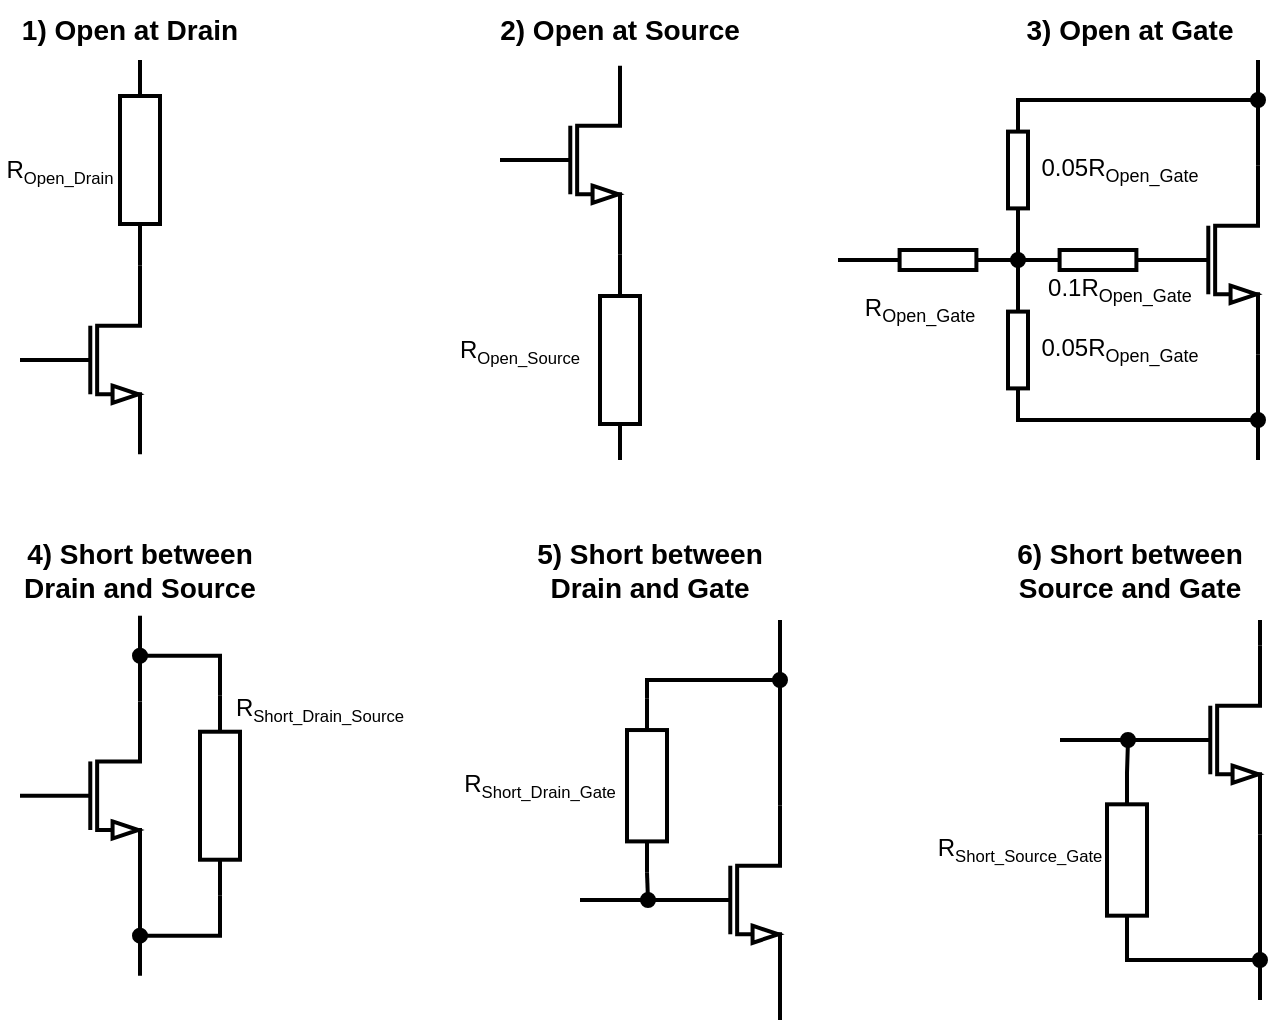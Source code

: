 <mxfile version="26.0.9">
  <diagram name="Page-1" id="jGc9hyPKfOM49vQ5cO8Z">
    <mxGraphModel dx="702" dy="838" grid="1" gridSize="10" guides="1" tooltips="1" connect="1" arrows="1" fold="1" page="1" pageScale="1" pageWidth="827" pageHeight="1169" math="0" shadow="0">
      <root>
        <mxCell id="0" />
        <mxCell id="1" parent="0" />
        <mxCell id="lE053yTTEMvZ7GaWNHRF-1" value="" style="pointerEvents=1;verticalLabelPosition=bottom;shadow=0;dashed=0;align=center;html=1;verticalAlign=top;shape=mxgraph.electrical.resistors.resistor_1;rotation=-90;strokeWidth=2;" vertex="1" parent="1">
          <mxGeometry x="110" y="240" width="100" height="20" as="geometry" />
        </mxCell>
        <mxCell id="lE053yTTEMvZ7GaWNHRF-2" value="" style="verticalLabelPosition=bottom;shadow=0;dashed=0;align=center;html=1;verticalAlign=top;shape=mxgraph.electrical.transistors.nmos;pointerEvents=1;strokeWidth=2;" vertex="1" parent="1">
          <mxGeometry x="100" y="300" width="60" height="100" as="geometry" />
        </mxCell>
        <mxCell id="lE053yTTEMvZ7GaWNHRF-3" style="edgeStyle=orthogonalEdgeStyle;rounded=0;orthogonalLoop=1;jettySize=auto;html=1;exitX=0;exitY=0.5;exitDx=0;exitDy=0;exitPerimeter=0;entryX=1;entryY=0;entryDx=0;entryDy=0;entryPerimeter=0;endArrow=none;startFill=0;strokeWidth=2;" edge="1" parent="1" source="lE053yTTEMvZ7GaWNHRF-1" target="lE053yTTEMvZ7GaWNHRF-2">
          <mxGeometry relative="1" as="geometry" />
        </mxCell>
        <mxCell id="lE053yTTEMvZ7GaWNHRF-4" value="R&lt;span style=&quot;font-size: 10px;&quot;&gt;&lt;sub&gt;Open_Drain&lt;/sub&gt;&lt;/span&gt;" style="text;html=1;align=center;verticalAlign=middle;whiteSpace=wrap;rounded=0;strokeWidth=2;" vertex="1" parent="1">
          <mxGeometry x="90" y="240" width="60" height="30" as="geometry" />
        </mxCell>
        <mxCell id="lE053yTTEMvZ7GaWNHRF-9" value="" style="pointerEvents=1;verticalLabelPosition=bottom;shadow=0;dashed=0;align=center;html=1;verticalAlign=top;shape=mxgraph.electrical.resistors.resistor_1;rotation=-90;strokeWidth=2;" vertex="1" parent="1">
          <mxGeometry x="350" y="340" width="100" height="20" as="geometry" />
        </mxCell>
        <mxCell id="lE053yTTEMvZ7GaWNHRF-10" value="" style="verticalLabelPosition=bottom;shadow=0;dashed=0;align=center;html=1;verticalAlign=top;shape=mxgraph.electrical.transistors.nmos;pointerEvents=1;strokeWidth=2;" vertex="1" parent="1">
          <mxGeometry x="340" y="200" width="60" height="100" as="geometry" />
        </mxCell>
        <mxCell id="lE053yTTEMvZ7GaWNHRF-12" value="R&lt;span style=&quot;font-size: 10px;&quot;&gt;&lt;sub&gt;Open_Source&lt;/sub&gt;&lt;/span&gt;" style="text;html=1;align=center;verticalAlign=middle;whiteSpace=wrap;rounded=0;strokeWidth=2;" vertex="1" parent="1">
          <mxGeometry x="320" y="330" width="60" height="30" as="geometry" />
        </mxCell>
        <mxCell id="lE053yTTEMvZ7GaWNHRF-13" style="edgeStyle=orthogonalEdgeStyle;rounded=0;orthogonalLoop=1;jettySize=auto;html=1;exitX=1;exitY=0.5;exitDx=0;exitDy=0;exitPerimeter=0;entryX=1;entryY=1;entryDx=0;entryDy=0;entryPerimeter=0;endArrow=none;startFill=0;strokeWidth=2;" edge="1" parent="1" source="lE053yTTEMvZ7GaWNHRF-9" target="lE053yTTEMvZ7GaWNHRF-10">
          <mxGeometry relative="1" as="geometry" />
        </mxCell>
        <mxCell id="lE053yTTEMvZ7GaWNHRF-22" style="edgeStyle=orthogonalEdgeStyle;rounded=0;orthogonalLoop=1;jettySize=auto;html=1;exitX=1;exitY=0;exitDx=0;exitDy=0;exitPerimeter=0;endArrow=none;startFill=0;strokeWidth=2;" edge="1" parent="1" source="lE053yTTEMvZ7GaWNHRF-15">
          <mxGeometry relative="1" as="geometry">
            <mxPoint x="719" y="200" as="targetPoint" />
          </mxGeometry>
        </mxCell>
        <mxCell id="lE053yTTEMvZ7GaWNHRF-23" style="edgeStyle=orthogonalEdgeStyle;rounded=0;orthogonalLoop=1;jettySize=auto;html=1;exitX=1;exitY=1;exitDx=0;exitDy=0;exitPerimeter=0;endArrow=none;startFill=0;strokeWidth=2;" edge="1" parent="1" source="lE053yTTEMvZ7GaWNHRF-15">
          <mxGeometry relative="1" as="geometry">
            <mxPoint x="719" y="400" as="targetPoint" />
          </mxGeometry>
        </mxCell>
        <mxCell id="lE053yTTEMvZ7GaWNHRF-15" value="" style="verticalLabelPosition=bottom;shadow=0;dashed=0;align=center;html=1;verticalAlign=top;shape=mxgraph.electrical.transistors.nmos;pointerEvents=1;strokeWidth=2;" vertex="1" parent="1">
          <mxGeometry x="659" y="250" width="60" height="100" as="geometry" />
        </mxCell>
        <mxCell id="lE053yTTEMvZ7GaWNHRF-24" style="edgeStyle=orthogonalEdgeStyle;rounded=0;orthogonalLoop=1;jettySize=auto;html=1;exitX=1;exitY=0.5;exitDx=0;exitDy=0;exitPerimeter=0;endArrow=oval;endFill=1;strokeWidth=2;" edge="1" parent="1" source="lE053yTTEMvZ7GaWNHRF-18">
          <mxGeometry relative="1" as="geometry">
            <mxPoint x="719" y="220" as="targetPoint" />
            <mxPoint x="599" y="195" as="sourcePoint" />
            <Array as="points">
              <mxPoint x="599" y="220" />
              <mxPoint x="719" y="220" />
            </Array>
          </mxGeometry>
        </mxCell>
        <mxCell id="lE053yTTEMvZ7GaWNHRF-18" value="" style="pointerEvents=1;verticalLabelPosition=bottom;shadow=0;dashed=0;align=center;html=1;verticalAlign=top;shape=mxgraph.electrical.resistors.resistor_1;rotation=-90;strokeWidth=2;" vertex="1" parent="1">
          <mxGeometry x="569" y="250" width="60" height="10" as="geometry" />
        </mxCell>
        <mxCell id="lE053yTTEMvZ7GaWNHRF-25" style="edgeStyle=orthogonalEdgeStyle;rounded=0;orthogonalLoop=1;jettySize=auto;html=1;exitX=0;exitY=0.5;exitDx=0;exitDy=0;exitPerimeter=0;endArrow=oval;endFill=1;strokeWidth=2;" edge="1" parent="1" source="lE053yTTEMvZ7GaWNHRF-19">
          <mxGeometry relative="1" as="geometry">
            <mxPoint x="719" y="380" as="targetPoint" />
            <Array as="points">
              <mxPoint x="599" y="380" />
              <mxPoint x="719" y="380" />
            </Array>
          </mxGeometry>
        </mxCell>
        <mxCell id="lE053yTTEMvZ7GaWNHRF-19" value="" style="pointerEvents=1;verticalLabelPosition=bottom;shadow=0;dashed=0;align=center;html=1;verticalAlign=top;shape=mxgraph.electrical.resistors.resistor_1;rotation=-90;strokeWidth=2;" vertex="1" parent="1">
          <mxGeometry x="569" y="340" width="60" height="10" as="geometry" />
        </mxCell>
        <mxCell id="lE053yTTEMvZ7GaWNHRF-29" style="edgeStyle=orthogonalEdgeStyle;rounded=0;orthogonalLoop=1;jettySize=auto;html=1;exitX=1;exitY=0.5;exitDx=0;exitDy=0;exitPerimeter=0;endArrow=oval;endFill=1;strokeWidth=2;" edge="1" parent="1" source="lE053yTTEMvZ7GaWNHRF-20">
          <mxGeometry relative="1" as="geometry">
            <mxPoint x="599" y="300" as="targetPoint" />
          </mxGeometry>
        </mxCell>
        <mxCell id="lE053yTTEMvZ7GaWNHRF-20" value="" style="pointerEvents=1;verticalLabelPosition=bottom;shadow=0;dashed=0;align=center;html=1;verticalAlign=top;shape=mxgraph.electrical.resistors.resistor_1;rotation=-180;strokeWidth=2;" vertex="1" parent="1">
          <mxGeometry x="609" y="295" width="60" height="10" as="geometry" />
        </mxCell>
        <mxCell id="lE053yTTEMvZ7GaWNHRF-26" style="edgeStyle=orthogonalEdgeStyle;rounded=0;orthogonalLoop=1;jettySize=auto;html=1;exitX=1;exitY=0.5;exitDx=0;exitDy=0;exitPerimeter=0;endArrow=none;startFill=0;strokeWidth=2;" edge="1" parent="1" source="lE053yTTEMvZ7GaWNHRF-21">
          <mxGeometry relative="1" as="geometry">
            <mxPoint x="509" y="300" as="targetPoint" />
          </mxGeometry>
        </mxCell>
        <mxCell id="lE053yTTEMvZ7GaWNHRF-21" value="" style="pointerEvents=1;verticalLabelPosition=bottom;shadow=0;dashed=0;align=center;html=1;verticalAlign=top;shape=mxgraph.electrical.resistors.resistor_1;rotation=-180;strokeWidth=2;" vertex="1" parent="1">
          <mxGeometry x="529" y="295" width="60" height="10" as="geometry" />
        </mxCell>
        <mxCell id="lE053yTTEMvZ7GaWNHRF-27" style="edgeStyle=orthogonalEdgeStyle;rounded=0;orthogonalLoop=1;jettySize=auto;html=1;exitX=1;exitY=0.5;exitDx=0;exitDy=0;exitPerimeter=0;entryX=0;entryY=0.5;entryDx=0;entryDy=0;entryPerimeter=0;endArrow=none;startFill=0;strokeWidth=2;" edge="1" parent="1" source="lE053yTTEMvZ7GaWNHRF-19" target="lE053yTTEMvZ7GaWNHRF-18">
          <mxGeometry relative="1" as="geometry" />
        </mxCell>
        <mxCell id="lE053yTTEMvZ7GaWNHRF-28" style="edgeStyle=orthogonalEdgeStyle;rounded=0;orthogonalLoop=1;jettySize=auto;html=1;exitX=1;exitY=0.5;exitDx=0;exitDy=0;exitPerimeter=0;entryX=0;entryY=0.5;entryDx=0;entryDy=0;entryPerimeter=0;endArrow=none;startFill=0;strokeWidth=2;" edge="1" parent="1" source="lE053yTTEMvZ7GaWNHRF-20" target="lE053yTTEMvZ7GaWNHRF-21">
          <mxGeometry relative="1" as="geometry" />
        </mxCell>
        <mxCell id="lE053yTTEMvZ7GaWNHRF-39" style="edgeStyle=orthogonalEdgeStyle;rounded=0;orthogonalLoop=1;jettySize=auto;html=1;exitX=1;exitY=0.5;exitDx=0;exitDy=0;exitPerimeter=0;endArrow=oval;endFill=1;strokeWidth=2;" edge="1" parent="1" source="lE053yTTEMvZ7GaWNHRF-30">
          <mxGeometry relative="1" as="geometry">
            <mxPoint x="160" y="497.86" as="targetPoint" />
            <Array as="points">
              <mxPoint x="200" y="497.86" />
            </Array>
          </mxGeometry>
        </mxCell>
        <mxCell id="lE053yTTEMvZ7GaWNHRF-41" style="edgeStyle=orthogonalEdgeStyle;rounded=0;orthogonalLoop=1;jettySize=auto;html=1;exitX=0;exitY=0.5;exitDx=0;exitDy=0;exitPerimeter=0;endArrow=oval;endFill=1;strokeWidth=2;" edge="1" parent="1" source="lE053yTTEMvZ7GaWNHRF-30">
          <mxGeometry relative="1" as="geometry">
            <mxPoint x="160" y="637.86" as="targetPoint" />
            <Array as="points">
              <mxPoint x="200" y="637.86" />
              <mxPoint x="160" y="637.86" />
            </Array>
          </mxGeometry>
        </mxCell>
        <mxCell id="lE053yTTEMvZ7GaWNHRF-30" value="" style="pointerEvents=1;verticalLabelPosition=bottom;shadow=0;dashed=0;align=center;html=1;verticalAlign=top;shape=mxgraph.electrical.resistors.resistor_1;rotation=-90;strokeWidth=2;" vertex="1" parent="1">
          <mxGeometry x="150" y="557.86" width="100" height="20" as="geometry" />
        </mxCell>
        <mxCell id="lE053yTTEMvZ7GaWNHRF-37" style="edgeStyle=orthogonalEdgeStyle;rounded=0;orthogonalLoop=1;jettySize=auto;html=1;exitX=1;exitY=0;exitDx=0;exitDy=0;exitPerimeter=0;endArrow=none;startFill=0;strokeWidth=2;" edge="1" parent="1" source="lE053yTTEMvZ7GaWNHRF-31">
          <mxGeometry relative="1" as="geometry">
            <mxPoint x="160" y="477.86" as="targetPoint" />
          </mxGeometry>
        </mxCell>
        <mxCell id="lE053yTTEMvZ7GaWNHRF-38" style="edgeStyle=orthogonalEdgeStyle;rounded=0;orthogonalLoop=1;jettySize=auto;html=1;exitX=1;exitY=1;exitDx=0;exitDy=0;exitPerimeter=0;endArrow=none;startFill=0;strokeWidth=2;" edge="1" parent="1" source="lE053yTTEMvZ7GaWNHRF-31">
          <mxGeometry relative="1" as="geometry">
            <mxPoint x="160" y="657.86" as="targetPoint" />
            <Array as="points">
              <mxPoint x="160" y="597.86" />
              <mxPoint x="160" y="597.86" />
            </Array>
          </mxGeometry>
        </mxCell>
        <mxCell id="lE053yTTEMvZ7GaWNHRF-31" value="" style="verticalLabelPosition=bottom;shadow=0;dashed=0;align=center;html=1;verticalAlign=top;shape=mxgraph.electrical.transistors.nmos;pointerEvents=1;strokeWidth=2;" vertex="1" parent="1">
          <mxGeometry x="100" y="517.86" width="60" height="100" as="geometry" />
        </mxCell>
        <mxCell id="lE053yTTEMvZ7GaWNHRF-33" value="R&lt;span style=&quot;vertical-align: sub; background-color: transparent; color: light-dark(rgb(0, 0, 0), rgb(255, 255, 255));&quot;&gt;&lt;font style=&quot;font-size: 8.333px;&quot;&gt;Short_Drain_Source&lt;/font&gt;&lt;/span&gt;" style="text;html=1;align=center;verticalAlign=middle;whiteSpace=wrap;rounded=0;strokeWidth=2;" vertex="1" parent="1">
          <mxGeometry x="220" y="510" width="60" height="30" as="geometry" />
        </mxCell>
        <mxCell id="lE053yTTEMvZ7GaWNHRF-42" style="edgeStyle=orthogonalEdgeStyle;rounded=0;orthogonalLoop=1;jettySize=auto;html=1;exitX=1;exitY=0.5;exitDx=0;exitDy=0;exitPerimeter=0;endArrow=oval;endFill=1;strokeWidth=2;" edge="1" parent="1" source="lE053yTTEMvZ7GaWNHRF-44">
          <mxGeometry relative="1" as="geometry">
            <mxPoint x="480" y="510" as="targetPoint" />
            <Array as="points">
              <mxPoint x="414" y="510" />
              <mxPoint x="480" y="510" />
            </Array>
          </mxGeometry>
        </mxCell>
        <mxCell id="lE053yTTEMvZ7GaWNHRF-52" style="edgeStyle=orthogonalEdgeStyle;rounded=0;orthogonalLoop=1;jettySize=auto;html=1;exitX=0;exitY=0.5;exitDx=0;exitDy=0;exitPerimeter=0;endArrow=oval;endFill=1;strokeWidth=2;" edge="1" parent="1" source="lE053yTTEMvZ7GaWNHRF-44">
          <mxGeometry relative="1" as="geometry">
            <mxPoint x="414" y="620" as="targetPoint" />
          </mxGeometry>
        </mxCell>
        <mxCell id="lE053yTTEMvZ7GaWNHRF-44" value="" style="pointerEvents=1;verticalLabelPosition=bottom;shadow=0;dashed=0;align=center;html=1;verticalAlign=top;shape=mxgraph.electrical.resistors.resistor_1;rotation=-90;strokeWidth=2;" vertex="1" parent="1">
          <mxGeometry x="370" y="552.86" width="87" height="20" as="geometry" />
        </mxCell>
        <mxCell id="lE053yTTEMvZ7GaWNHRF-45" style="edgeStyle=orthogonalEdgeStyle;rounded=0;orthogonalLoop=1;jettySize=auto;html=1;exitX=1;exitY=0;exitDx=0;exitDy=0;exitPerimeter=0;endArrow=none;startFill=0;strokeWidth=2;" edge="1" parent="1" source="lE053yTTEMvZ7GaWNHRF-47">
          <mxGeometry relative="1" as="geometry">
            <mxPoint x="480" y="480" as="targetPoint" />
            <Array as="points">
              <mxPoint x="480" y="540" />
              <mxPoint x="480" y="540" />
            </Array>
          </mxGeometry>
        </mxCell>
        <mxCell id="lE053yTTEMvZ7GaWNHRF-46" style="edgeStyle=orthogonalEdgeStyle;rounded=0;orthogonalLoop=1;jettySize=auto;html=1;exitX=1;exitY=1;exitDx=0;exitDy=0;exitPerimeter=0;endArrow=none;startFill=0;strokeWidth=2;" edge="1" parent="1" source="lE053yTTEMvZ7GaWNHRF-47">
          <mxGeometry relative="1" as="geometry">
            <mxPoint x="480" y="680" as="targetPoint" />
            <Array as="points">
              <mxPoint x="480" y="650" />
              <mxPoint x="480" y="650" />
            </Array>
          </mxGeometry>
        </mxCell>
        <mxCell id="lE053yTTEMvZ7GaWNHRF-51" style="edgeStyle=orthogonalEdgeStyle;rounded=0;orthogonalLoop=1;jettySize=auto;html=1;exitX=0;exitY=0.5;exitDx=0;exitDy=0;exitPerimeter=0;endArrow=none;startFill=0;strokeWidth=2;" edge="1" parent="1" source="lE053yTTEMvZ7GaWNHRF-47">
          <mxGeometry relative="1" as="geometry">
            <mxPoint x="380" y="620" as="targetPoint" />
          </mxGeometry>
        </mxCell>
        <mxCell id="lE053yTTEMvZ7GaWNHRF-47" value="" style="verticalLabelPosition=bottom;shadow=0;dashed=0;align=center;html=1;verticalAlign=top;shape=mxgraph.electrical.transistors.nmos;pointerEvents=1;strokeWidth=2;" vertex="1" parent="1">
          <mxGeometry x="420" y="570" width="60" height="100" as="geometry" />
        </mxCell>
        <mxCell id="lE053yTTEMvZ7GaWNHRF-48" value="R&lt;span style=&quot;vertical-align: sub; background-color: transparent; color: light-dark(rgb(0, 0, 0), rgb(255, 255, 255));&quot;&gt;&lt;font style=&quot;font-size: 8.333px;&quot;&gt;Short_Drain_Gate&lt;/font&gt;&lt;/span&gt;" style="text;html=1;align=center;verticalAlign=middle;whiteSpace=wrap;rounded=0;strokeWidth=2;" vertex="1" parent="1">
          <mxGeometry x="330" y="547.86" width="60" height="30" as="geometry" />
        </mxCell>
        <mxCell id="lE053yTTEMvZ7GaWNHRF-53" style="edgeStyle=orthogonalEdgeStyle;rounded=0;orthogonalLoop=1;jettySize=auto;html=1;exitX=1;exitY=0.5;exitDx=0;exitDy=0;exitPerimeter=0;endArrow=oval;endFill=1;strokeWidth=2;" edge="1" parent="1" source="lE053yTTEMvZ7GaWNHRF-55">
          <mxGeometry relative="1" as="geometry">
            <mxPoint x="720" y="650" as="targetPoint" />
            <Array as="points">
              <mxPoint x="654" y="650" />
              <mxPoint x="720" y="650" />
            </Array>
          </mxGeometry>
        </mxCell>
        <mxCell id="lE053yTTEMvZ7GaWNHRF-54" style="edgeStyle=orthogonalEdgeStyle;rounded=0;orthogonalLoop=1;jettySize=auto;html=1;exitX=0;exitY=0.5;exitDx=0;exitDy=0;exitPerimeter=0;endArrow=oval;endFill=1;strokeWidth=2;" edge="1" parent="1" source="lE053yTTEMvZ7GaWNHRF-55">
          <mxGeometry relative="1" as="geometry">
            <mxPoint x="654" y="540" as="targetPoint" />
          </mxGeometry>
        </mxCell>
        <mxCell id="lE053yTTEMvZ7GaWNHRF-55" value="" style="pointerEvents=1;verticalLabelPosition=bottom;shadow=0;dashed=0;align=center;html=1;verticalAlign=top;shape=mxgraph.electrical.resistors.resistor_1;rotation=90;strokeWidth=2;" vertex="1" parent="1">
          <mxGeometry x="610" y="590" width="87" height="20" as="geometry" />
        </mxCell>
        <mxCell id="lE053yTTEMvZ7GaWNHRF-56" style="edgeStyle=orthogonalEdgeStyle;rounded=0;orthogonalLoop=1;jettySize=auto;html=1;exitX=1;exitY=0;exitDx=0;exitDy=0;exitPerimeter=0;endArrow=none;startFill=0;entryX=1;entryY=0;entryDx=0;entryDy=0;entryPerimeter=0;strokeWidth=2;" edge="1" parent="1" source="lE053yTTEMvZ7GaWNHRF-59" target="lE053yTTEMvZ7GaWNHRF-59">
          <mxGeometry relative="1" as="geometry">
            <mxPoint x="720" y="480" as="targetPoint" />
            <Array as="points" />
          </mxGeometry>
        </mxCell>
        <mxCell id="lE053yTTEMvZ7GaWNHRF-57" style="edgeStyle=orthogonalEdgeStyle;rounded=0;orthogonalLoop=1;jettySize=auto;html=1;exitX=1;exitY=1;exitDx=0;exitDy=0;exitPerimeter=0;endArrow=none;startFill=0;strokeWidth=2;" edge="1" parent="1" source="lE053yTTEMvZ7GaWNHRF-59">
          <mxGeometry relative="1" as="geometry">
            <mxPoint x="720" y="670" as="targetPoint" />
            <Array as="points">
              <mxPoint x="720" y="650" />
              <mxPoint x="720" y="650" />
            </Array>
          </mxGeometry>
        </mxCell>
        <mxCell id="lE053yTTEMvZ7GaWNHRF-58" style="edgeStyle=orthogonalEdgeStyle;rounded=0;orthogonalLoop=1;jettySize=auto;html=1;exitX=0;exitY=0.5;exitDx=0;exitDy=0;exitPerimeter=0;endArrow=none;startFill=0;strokeWidth=2;" edge="1" parent="1" source="lE053yTTEMvZ7GaWNHRF-59">
          <mxGeometry relative="1" as="geometry">
            <mxPoint x="620" y="540" as="targetPoint" />
          </mxGeometry>
        </mxCell>
        <mxCell id="lE053yTTEMvZ7GaWNHRF-61" style="edgeStyle=orthogonalEdgeStyle;rounded=0;orthogonalLoop=1;jettySize=auto;html=1;exitX=1;exitY=0;exitDx=0;exitDy=0;exitPerimeter=0;endArrow=none;startFill=0;strokeWidth=2;" edge="1" parent="1" source="lE053yTTEMvZ7GaWNHRF-59">
          <mxGeometry relative="1" as="geometry">
            <mxPoint x="720" y="480" as="targetPoint" />
          </mxGeometry>
        </mxCell>
        <mxCell id="lE053yTTEMvZ7GaWNHRF-59" value="" style="verticalLabelPosition=bottom;shadow=0;dashed=0;align=center;html=1;verticalAlign=top;shape=mxgraph.electrical.transistors.nmos;pointerEvents=1;strokeWidth=2;" vertex="1" parent="1">
          <mxGeometry x="660" y="490" width="60" height="100" as="geometry" />
        </mxCell>
        <mxCell id="lE053yTTEMvZ7GaWNHRF-60" value="R&lt;span style=&quot;vertical-align: sub; background-color: transparent; color: light-dark(rgb(0, 0, 0), rgb(255, 255, 255));&quot;&gt;&lt;font style=&quot;font-size: 8.333px;&quot;&gt;Short_Source_Gate&lt;/font&gt;&lt;/span&gt;" style="text;html=1;align=center;verticalAlign=middle;whiteSpace=wrap;rounded=0;strokeWidth=2;" vertex="1" parent="1">
          <mxGeometry x="570" y="580" width="60" height="30" as="geometry" />
        </mxCell>
        <mxCell id="lE053yTTEMvZ7GaWNHRF-62" value="&lt;b&gt;&lt;font style=&quot;font-size: 14px;&quot;&gt;1) Open at Drain&lt;/font&gt;&lt;/b&gt;" style="text;html=1;align=center;verticalAlign=middle;whiteSpace=wrap;rounded=0;strokeWidth=2;" vertex="1" parent="1">
          <mxGeometry x="90" y="170" width="130" height="30" as="geometry" />
        </mxCell>
        <mxCell id="lE053yTTEMvZ7GaWNHRF-63" value="&lt;b&gt;&lt;font style=&quot;font-size: 14px;&quot;&gt;2) Open at Source&lt;/font&gt;&lt;/b&gt;" style="text;html=1;align=center;verticalAlign=middle;whiteSpace=wrap;rounded=0;strokeWidth=2;" vertex="1" parent="1">
          <mxGeometry x="335" y="170" width="130" height="30" as="geometry" />
        </mxCell>
        <mxCell id="lE053yTTEMvZ7GaWNHRF-64" value="&lt;b&gt;&lt;font style=&quot;font-size: 14px;&quot;&gt;3&lt;/font&gt;&lt;/b&gt;&lt;b style=&quot;background-color: transparent; color: light-dark(rgb(0, 0, 0), rgb(255, 255, 255));&quot;&gt;&lt;font style=&quot;font-size: 14px;&quot;&gt;) Open at Gate&lt;/font&gt;&lt;/b&gt;" style="text;html=1;align=center;verticalAlign=middle;whiteSpace=wrap;rounded=0;strokeWidth=2;" vertex="1" parent="1">
          <mxGeometry x="590" y="170" width="130" height="30" as="geometry" />
        </mxCell>
        <mxCell id="lE053yTTEMvZ7GaWNHRF-65" value="&lt;b&gt;&lt;font style=&quot;font-size: 14px;&quot;&gt;4) Short between Drain and Source&lt;/font&gt;&lt;/b&gt;" style="text;html=1;align=center;verticalAlign=middle;whiteSpace=wrap;rounded=0;strokeWidth=2;" vertex="1" parent="1">
          <mxGeometry x="95" y="440" width="130" height="30" as="geometry" />
        </mxCell>
        <mxCell id="lE053yTTEMvZ7GaWNHRF-67" value="&lt;b&gt;&lt;font style=&quot;font-size: 14px;&quot;&gt;5) Short between Drain and Gate&lt;/font&gt;&lt;/b&gt;" style="text;html=1;align=center;verticalAlign=middle;whiteSpace=wrap;rounded=0;strokeWidth=2;" vertex="1" parent="1">
          <mxGeometry x="350" y="440" width="130" height="30" as="geometry" />
        </mxCell>
        <mxCell id="lE053yTTEMvZ7GaWNHRF-68" value="&lt;b&gt;&lt;font style=&quot;font-size: 14px;&quot;&gt;6) Short between Source and Gate&lt;/font&gt;&lt;/b&gt;" style="text;html=1;align=center;verticalAlign=middle;whiteSpace=wrap;rounded=0;strokeWidth=2;" vertex="1" parent="1">
          <mxGeometry x="590" y="440" width="130" height="30" as="geometry" />
        </mxCell>
        <mxCell id="lE053yTTEMvZ7GaWNHRF-69" value="R&lt;sub&gt;&lt;font style=&quot;font-size: 9px;&quot;&gt;Open_Gate&lt;/font&gt;&lt;/sub&gt;" style="text;html=1;align=center;verticalAlign=middle;whiteSpace=wrap;rounded=0;strokeWidth=2;" vertex="1" parent="1">
          <mxGeometry x="520" y="310" width="60" height="30" as="geometry" />
        </mxCell>
        <mxCell id="lE053yTTEMvZ7GaWNHRF-70" value="0.1R&lt;sub&gt;&lt;font style=&quot;font-size: 9px;&quot;&gt;Open_Gate&lt;/font&gt;&lt;/sub&gt;" style="text;html=1;align=center;verticalAlign=middle;whiteSpace=wrap;rounded=0;strokeWidth=2;" vertex="1" parent="1">
          <mxGeometry x="620" y="300" width="60" height="30" as="geometry" />
        </mxCell>
        <mxCell id="lE053yTTEMvZ7GaWNHRF-73" value="0.05&lt;span style=&quot;background-color: transparent; color: light-dark(rgb(0, 0, 0), rgb(255, 255, 255));&quot;&gt;R&lt;/span&gt;&lt;sub style=&quot;background-color: transparent; color: light-dark(rgb(0, 0, 0), rgb(255, 255, 255));&quot;&gt;&lt;font style=&quot;font-size: 9px;&quot;&gt;Open_Gate&lt;/font&gt;&lt;/sub&gt;" style="text;html=1;align=center;verticalAlign=middle;whiteSpace=wrap;rounded=0;strokeWidth=2;" vertex="1" parent="1">
          <mxGeometry x="620" y="240" width="60" height="30" as="geometry" />
        </mxCell>
        <mxCell id="lE053yTTEMvZ7GaWNHRF-74" value="0.05&lt;span style=&quot;background-color: transparent; color: light-dark(rgb(0, 0, 0), rgb(255, 255, 255));&quot;&gt;R&lt;/span&gt;&lt;sub style=&quot;background-color: transparent; color: light-dark(rgb(0, 0, 0), rgb(255, 255, 255));&quot;&gt;&lt;font style=&quot;font-size: 9px;&quot;&gt;Open_Gate&lt;/font&gt;&lt;/sub&gt;" style="text;html=1;align=center;verticalAlign=middle;whiteSpace=wrap;rounded=0;strokeWidth=2;" vertex="1" parent="1">
          <mxGeometry x="620" y="330" width="60" height="30" as="geometry" />
        </mxCell>
      </root>
    </mxGraphModel>
  </diagram>
</mxfile>
